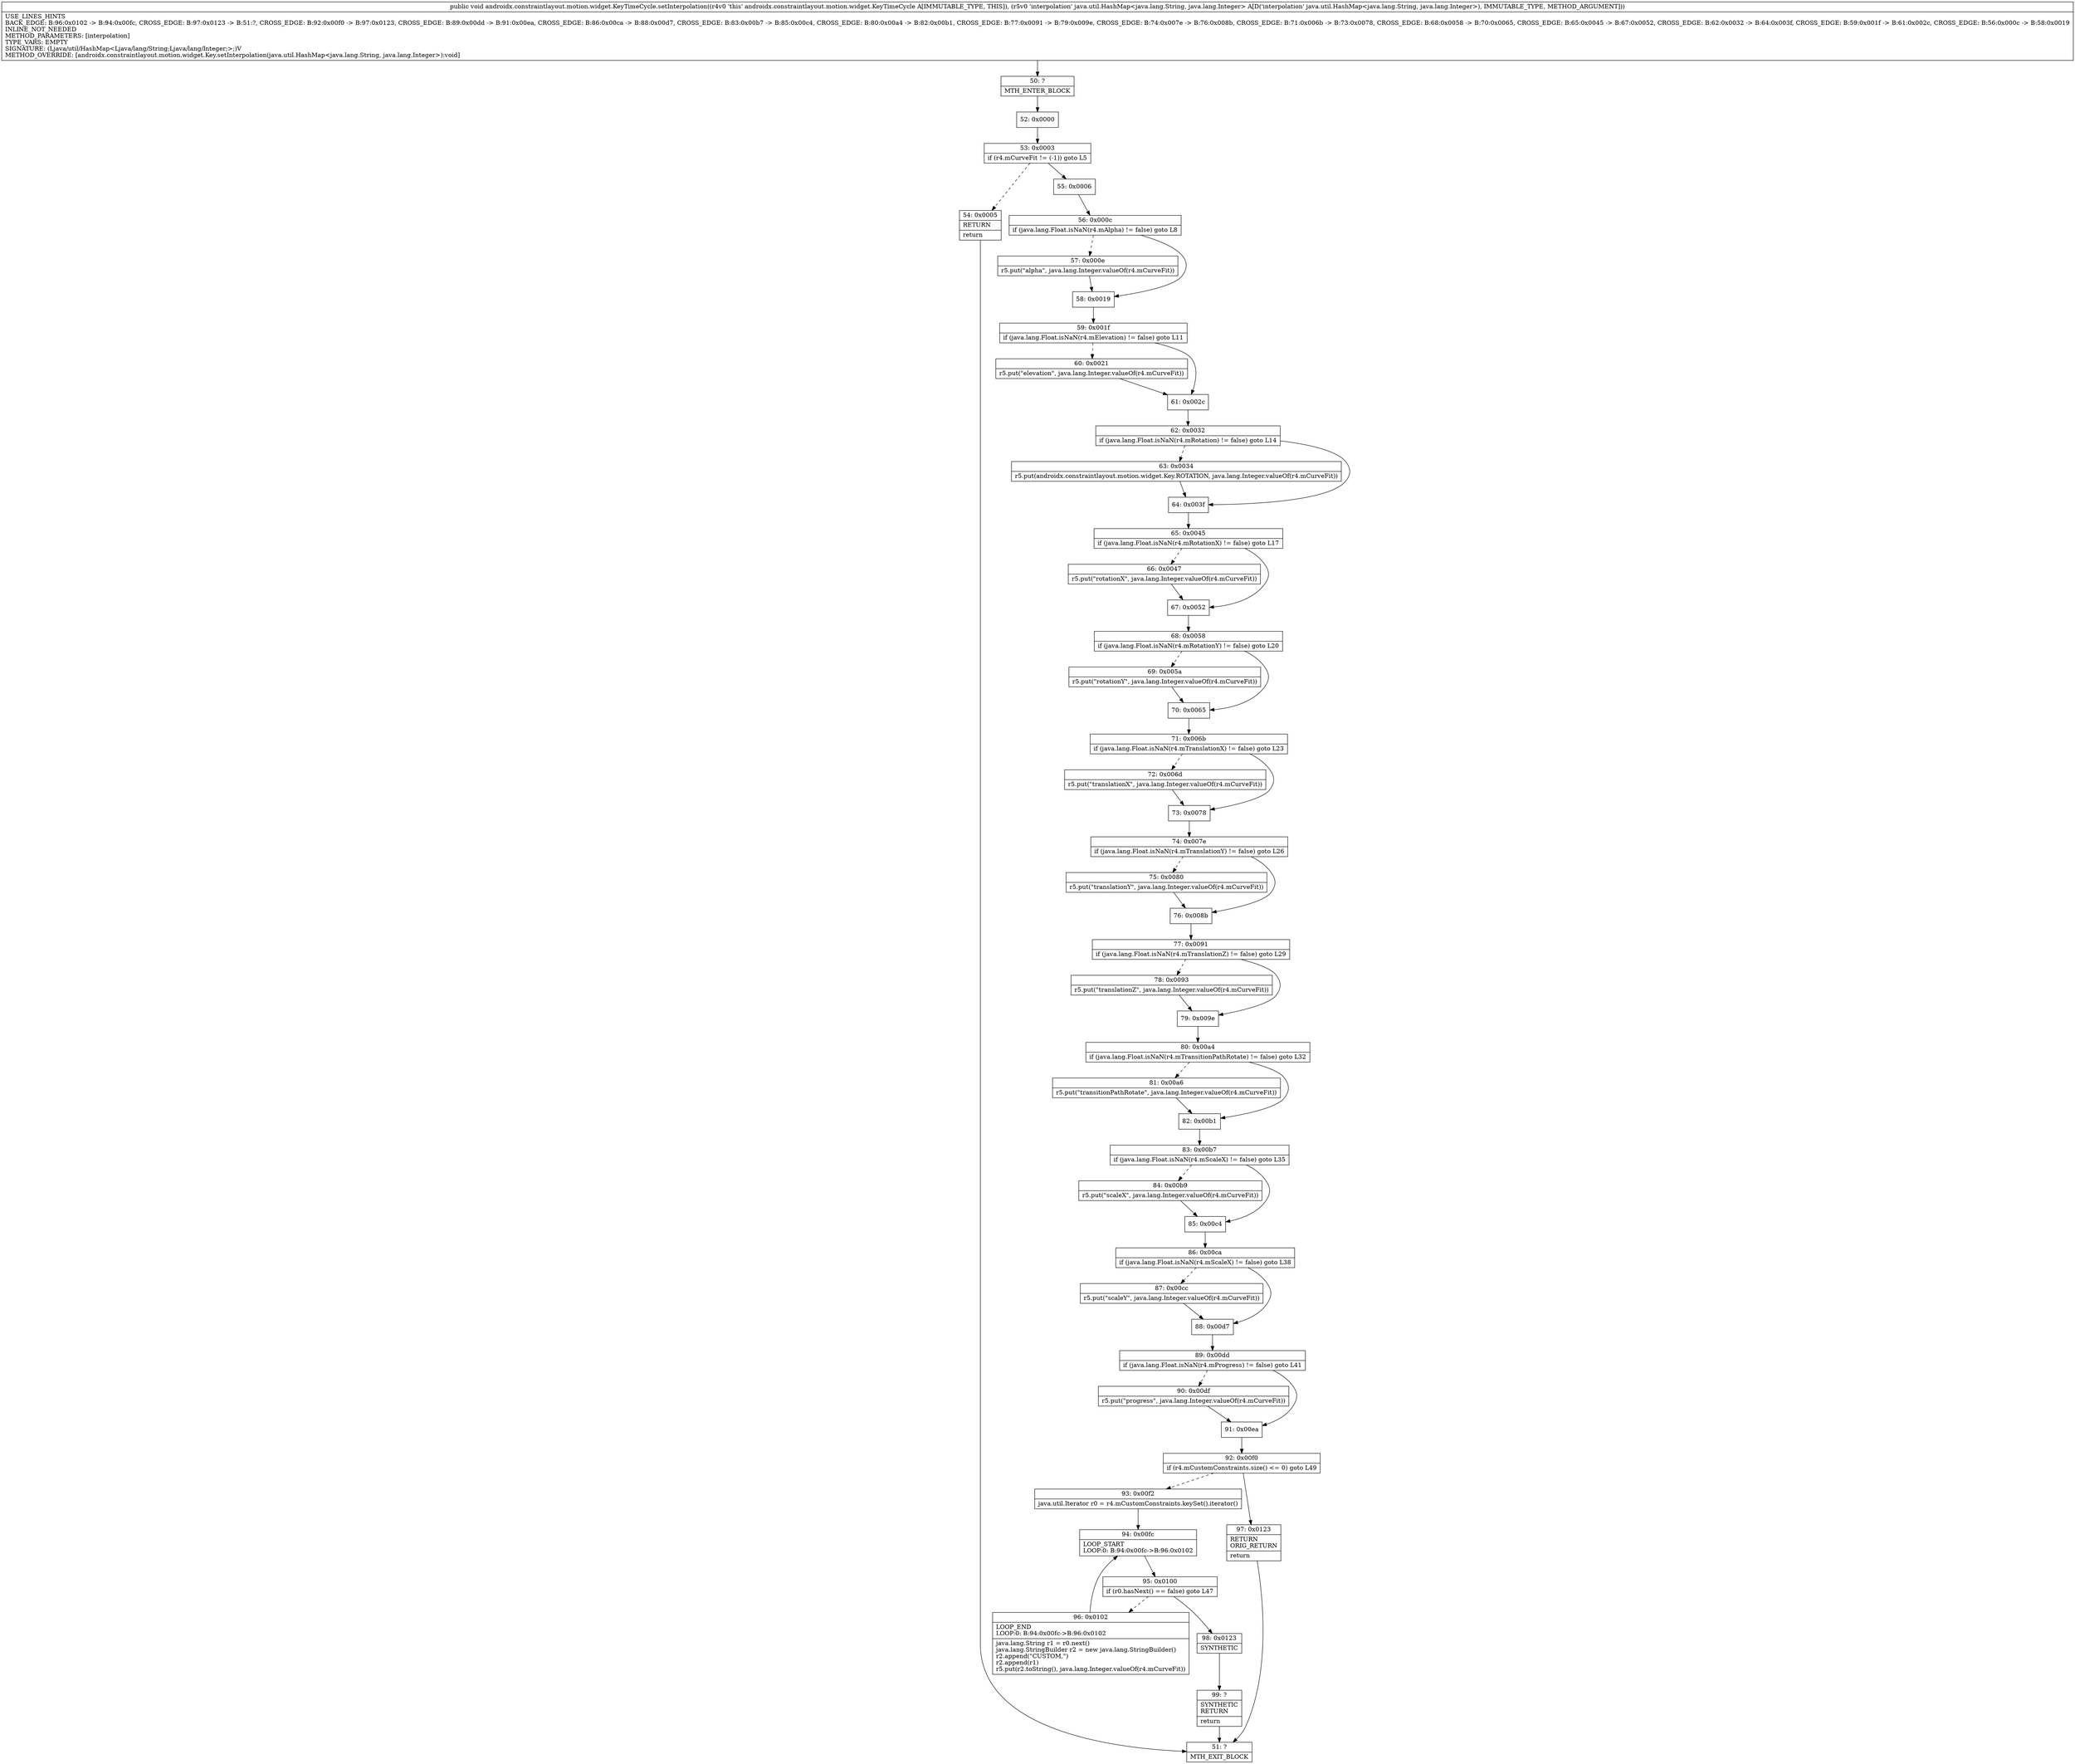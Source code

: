 digraph "CFG forandroidx.constraintlayout.motion.widget.KeyTimeCycle.setInterpolation(Ljava\/util\/HashMap;)V" {
Node_50 [shape=record,label="{50\:\ ?|MTH_ENTER_BLOCK\l}"];
Node_52 [shape=record,label="{52\:\ 0x0000}"];
Node_53 [shape=record,label="{53\:\ 0x0003|if (r4.mCurveFit != (\-1)) goto L5\l}"];
Node_54 [shape=record,label="{54\:\ 0x0005|RETURN\l|return\l}"];
Node_51 [shape=record,label="{51\:\ ?|MTH_EXIT_BLOCK\l}"];
Node_55 [shape=record,label="{55\:\ 0x0006}"];
Node_56 [shape=record,label="{56\:\ 0x000c|if (java.lang.Float.isNaN(r4.mAlpha) != false) goto L8\l}"];
Node_57 [shape=record,label="{57\:\ 0x000e|r5.put(\"alpha\", java.lang.Integer.valueOf(r4.mCurveFit))\l}"];
Node_58 [shape=record,label="{58\:\ 0x0019}"];
Node_59 [shape=record,label="{59\:\ 0x001f|if (java.lang.Float.isNaN(r4.mElevation) != false) goto L11\l}"];
Node_60 [shape=record,label="{60\:\ 0x0021|r5.put(\"elevation\", java.lang.Integer.valueOf(r4.mCurveFit))\l}"];
Node_61 [shape=record,label="{61\:\ 0x002c}"];
Node_62 [shape=record,label="{62\:\ 0x0032|if (java.lang.Float.isNaN(r4.mRotation) != false) goto L14\l}"];
Node_63 [shape=record,label="{63\:\ 0x0034|r5.put(androidx.constraintlayout.motion.widget.Key.ROTATION, java.lang.Integer.valueOf(r4.mCurveFit))\l}"];
Node_64 [shape=record,label="{64\:\ 0x003f}"];
Node_65 [shape=record,label="{65\:\ 0x0045|if (java.lang.Float.isNaN(r4.mRotationX) != false) goto L17\l}"];
Node_66 [shape=record,label="{66\:\ 0x0047|r5.put(\"rotationX\", java.lang.Integer.valueOf(r4.mCurveFit))\l}"];
Node_67 [shape=record,label="{67\:\ 0x0052}"];
Node_68 [shape=record,label="{68\:\ 0x0058|if (java.lang.Float.isNaN(r4.mRotationY) != false) goto L20\l}"];
Node_69 [shape=record,label="{69\:\ 0x005a|r5.put(\"rotationY\", java.lang.Integer.valueOf(r4.mCurveFit))\l}"];
Node_70 [shape=record,label="{70\:\ 0x0065}"];
Node_71 [shape=record,label="{71\:\ 0x006b|if (java.lang.Float.isNaN(r4.mTranslationX) != false) goto L23\l}"];
Node_72 [shape=record,label="{72\:\ 0x006d|r5.put(\"translationX\", java.lang.Integer.valueOf(r4.mCurveFit))\l}"];
Node_73 [shape=record,label="{73\:\ 0x0078}"];
Node_74 [shape=record,label="{74\:\ 0x007e|if (java.lang.Float.isNaN(r4.mTranslationY) != false) goto L26\l}"];
Node_75 [shape=record,label="{75\:\ 0x0080|r5.put(\"translationY\", java.lang.Integer.valueOf(r4.mCurveFit))\l}"];
Node_76 [shape=record,label="{76\:\ 0x008b}"];
Node_77 [shape=record,label="{77\:\ 0x0091|if (java.lang.Float.isNaN(r4.mTranslationZ) != false) goto L29\l}"];
Node_78 [shape=record,label="{78\:\ 0x0093|r5.put(\"translationZ\", java.lang.Integer.valueOf(r4.mCurveFit))\l}"];
Node_79 [shape=record,label="{79\:\ 0x009e}"];
Node_80 [shape=record,label="{80\:\ 0x00a4|if (java.lang.Float.isNaN(r4.mTransitionPathRotate) != false) goto L32\l}"];
Node_81 [shape=record,label="{81\:\ 0x00a6|r5.put(\"transitionPathRotate\", java.lang.Integer.valueOf(r4.mCurveFit))\l}"];
Node_82 [shape=record,label="{82\:\ 0x00b1}"];
Node_83 [shape=record,label="{83\:\ 0x00b7|if (java.lang.Float.isNaN(r4.mScaleX) != false) goto L35\l}"];
Node_84 [shape=record,label="{84\:\ 0x00b9|r5.put(\"scaleX\", java.lang.Integer.valueOf(r4.mCurveFit))\l}"];
Node_85 [shape=record,label="{85\:\ 0x00c4}"];
Node_86 [shape=record,label="{86\:\ 0x00ca|if (java.lang.Float.isNaN(r4.mScaleX) != false) goto L38\l}"];
Node_87 [shape=record,label="{87\:\ 0x00cc|r5.put(\"scaleY\", java.lang.Integer.valueOf(r4.mCurveFit))\l}"];
Node_88 [shape=record,label="{88\:\ 0x00d7}"];
Node_89 [shape=record,label="{89\:\ 0x00dd|if (java.lang.Float.isNaN(r4.mProgress) != false) goto L41\l}"];
Node_90 [shape=record,label="{90\:\ 0x00df|r5.put(\"progress\", java.lang.Integer.valueOf(r4.mCurveFit))\l}"];
Node_91 [shape=record,label="{91\:\ 0x00ea}"];
Node_92 [shape=record,label="{92\:\ 0x00f0|if (r4.mCustomConstraints.size() \<= 0) goto L49\l}"];
Node_93 [shape=record,label="{93\:\ 0x00f2|java.util.Iterator r0 = r4.mCustomConstraints.keySet().iterator()\l}"];
Node_94 [shape=record,label="{94\:\ 0x00fc|LOOP_START\lLOOP:0: B:94:0x00fc\-\>B:96:0x0102\l}"];
Node_95 [shape=record,label="{95\:\ 0x0100|if (r0.hasNext() == false) goto L47\l}"];
Node_96 [shape=record,label="{96\:\ 0x0102|LOOP_END\lLOOP:0: B:94:0x00fc\-\>B:96:0x0102\l|java.lang.String r1 = r0.next()\ljava.lang.StringBuilder r2 = new java.lang.StringBuilder()\lr2.append(\"CUSTOM,\")\lr2.append(r1)\lr5.put(r2.toString(), java.lang.Integer.valueOf(r4.mCurveFit))\l}"];
Node_98 [shape=record,label="{98\:\ 0x0123|SYNTHETIC\l}"];
Node_99 [shape=record,label="{99\:\ ?|SYNTHETIC\lRETURN\l|return\l}"];
Node_97 [shape=record,label="{97\:\ 0x0123|RETURN\lORIG_RETURN\l|return\l}"];
MethodNode[shape=record,label="{public void androidx.constraintlayout.motion.widget.KeyTimeCycle.setInterpolation((r4v0 'this' androidx.constraintlayout.motion.widget.KeyTimeCycle A[IMMUTABLE_TYPE, THIS]), (r5v0 'interpolation' java.util.HashMap\<java.lang.String, java.lang.Integer\> A[D('interpolation' java.util.HashMap\<java.lang.String, java.lang.Integer\>), IMMUTABLE_TYPE, METHOD_ARGUMENT]))  | USE_LINES_HINTS\lBACK_EDGE: B:96:0x0102 \-\> B:94:0x00fc, CROSS_EDGE: B:97:0x0123 \-\> B:51:?, CROSS_EDGE: B:92:0x00f0 \-\> B:97:0x0123, CROSS_EDGE: B:89:0x00dd \-\> B:91:0x00ea, CROSS_EDGE: B:86:0x00ca \-\> B:88:0x00d7, CROSS_EDGE: B:83:0x00b7 \-\> B:85:0x00c4, CROSS_EDGE: B:80:0x00a4 \-\> B:82:0x00b1, CROSS_EDGE: B:77:0x0091 \-\> B:79:0x009e, CROSS_EDGE: B:74:0x007e \-\> B:76:0x008b, CROSS_EDGE: B:71:0x006b \-\> B:73:0x0078, CROSS_EDGE: B:68:0x0058 \-\> B:70:0x0065, CROSS_EDGE: B:65:0x0045 \-\> B:67:0x0052, CROSS_EDGE: B:62:0x0032 \-\> B:64:0x003f, CROSS_EDGE: B:59:0x001f \-\> B:61:0x002c, CROSS_EDGE: B:56:0x000c \-\> B:58:0x0019\lINLINE_NOT_NEEDED\lMETHOD_PARAMETERS: [interpolation]\lTYPE_VARS: EMPTY\lSIGNATURE: (Ljava\/util\/HashMap\<Ljava\/lang\/String;Ljava\/lang\/Integer;\>;)V\lMETHOD_OVERRIDE: [androidx.constraintlayout.motion.widget.Key.setInterpolation(java.util.HashMap\<java.lang.String, java.lang.Integer\>):void]\l}"];
MethodNode -> Node_50;Node_50 -> Node_52;
Node_52 -> Node_53;
Node_53 -> Node_54[style=dashed];
Node_53 -> Node_55;
Node_54 -> Node_51;
Node_55 -> Node_56;
Node_56 -> Node_57[style=dashed];
Node_56 -> Node_58;
Node_57 -> Node_58;
Node_58 -> Node_59;
Node_59 -> Node_60[style=dashed];
Node_59 -> Node_61;
Node_60 -> Node_61;
Node_61 -> Node_62;
Node_62 -> Node_63[style=dashed];
Node_62 -> Node_64;
Node_63 -> Node_64;
Node_64 -> Node_65;
Node_65 -> Node_66[style=dashed];
Node_65 -> Node_67;
Node_66 -> Node_67;
Node_67 -> Node_68;
Node_68 -> Node_69[style=dashed];
Node_68 -> Node_70;
Node_69 -> Node_70;
Node_70 -> Node_71;
Node_71 -> Node_72[style=dashed];
Node_71 -> Node_73;
Node_72 -> Node_73;
Node_73 -> Node_74;
Node_74 -> Node_75[style=dashed];
Node_74 -> Node_76;
Node_75 -> Node_76;
Node_76 -> Node_77;
Node_77 -> Node_78[style=dashed];
Node_77 -> Node_79;
Node_78 -> Node_79;
Node_79 -> Node_80;
Node_80 -> Node_81[style=dashed];
Node_80 -> Node_82;
Node_81 -> Node_82;
Node_82 -> Node_83;
Node_83 -> Node_84[style=dashed];
Node_83 -> Node_85;
Node_84 -> Node_85;
Node_85 -> Node_86;
Node_86 -> Node_87[style=dashed];
Node_86 -> Node_88;
Node_87 -> Node_88;
Node_88 -> Node_89;
Node_89 -> Node_90[style=dashed];
Node_89 -> Node_91;
Node_90 -> Node_91;
Node_91 -> Node_92;
Node_92 -> Node_93[style=dashed];
Node_92 -> Node_97;
Node_93 -> Node_94;
Node_94 -> Node_95;
Node_95 -> Node_96[style=dashed];
Node_95 -> Node_98;
Node_96 -> Node_94;
Node_98 -> Node_99;
Node_99 -> Node_51;
Node_97 -> Node_51;
}

